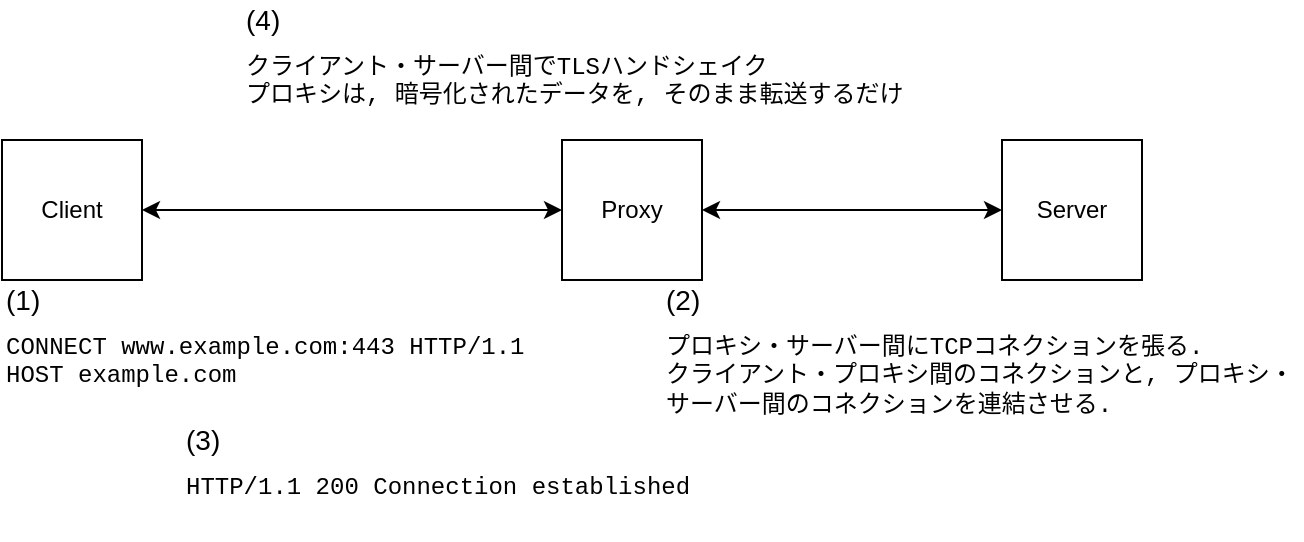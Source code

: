<mxfile version="14.1.8" type="device"><diagram id="xILtM-2fUdVQsdHnzx5K" name="ページ1"><mxGraphModel dx="1632" dy="462" grid="1" gridSize="10" guides="1" tooltips="1" connect="1" arrows="1" fold="1" page="1" pageScale="1" pageWidth="827" pageHeight="1169" math="0" shadow="0"><root><mxCell id="0"/><mxCell id="1" parent="0"/><mxCell id="oym_aRVh0aZXSX_78Zja-1" value="Proxy" style="rounded=0;whiteSpace=wrap;html=1;" vertex="1" parent="1"><mxGeometry x="220" y="400" width="70" height="70" as="geometry"/></mxCell><mxCell id="oym_aRVh0aZXSX_78Zja-2" value="Server" style="rounded=0;whiteSpace=wrap;html=1;" vertex="1" parent="1"><mxGeometry x="440" y="400" width="70" height="70" as="geometry"/></mxCell><mxCell id="oym_aRVh0aZXSX_78Zja-3" value="" style="endArrow=classic;startArrow=classic;html=1;entryX=0;entryY=0.5;entryDx=0;entryDy=0;exitX=1;exitY=0.5;exitDx=0;exitDy=0;" edge="1" parent="1" source="oym_aRVh0aZXSX_78Zja-1" target="oym_aRVh0aZXSX_78Zja-2"><mxGeometry width="50" height="50" relative="1" as="geometry"><mxPoint x="420" y="520" as="sourcePoint"/><mxPoint x="470" y="470" as="targetPoint"/></mxGeometry></mxCell><mxCell id="oym_aRVh0aZXSX_78Zja-4" value="Client" style="rounded=0;whiteSpace=wrap;html=1;" vertex="1" parent="1"><mxGeometry x="-60" y="400" width="70" height="70" as="geometry"/></mxCell><mxCell id="oym_aRVh0aZXSX_78Zja-5" value="" style="endArrow=classic;startArrow=classic;html=1;exitX=1;exitY=0.5;exitDx=0;exitDy=0;entryX=0;entryY=0.5;entryDx=0;entryDy=0;" edge="1" parent="1" source="oym_aRVh0aZXSX_78Zja-4" target="oym_aRVh0aZXSX_78Zja-1"><mxGeometry width="50" height="50" relative="1" as="geometry"><mxPoint x="300" y="490" as="sourcePoint"/><mxPoint x="190" y="490" as="targetPoint"/></mxGeometry></mxCell><mxCell id="oym_aRVh0aZXSX_78Zja-6" value="" style="group" vertex="1" connectable="0" parent="1"><mxGeometry x="-60" y="470" width="270" height="60" as="geometry"/></mxCell><mxCell id="oym_aRVh0aZXSX_78Zja-7" value="CONNECT www.example.com:443 HTTP/1.1&lt;br&gt;HOST example.com" style="text;html=1;strokeColor=none;fillColor=none;align=left;verticalAlign=top;whiteSpace=wrap;rounded=0;fontFamily=Courier New;" vertex="1" parent="oym_aRVh0aZXSX_78Zja-6"><mxGeometry y="20" width="270" height="40" as="geometry"/></mxCell><mxCell id="oym_aRVh0aZXSX_78Zja-8" value="(1)" style="text;html=1;strokeColor=none;fillColor=none;align=left;verticalAlign=middle;whiteSpace=wrap;rounded=0;fontFamily=Helvetica;fontSize=14;" vertex="1" parent="oym_aRVh0aZXSX_78Zja-6"><mxGeometry width="51.429" height="20" as="geometry"/></mxCell><mxCell id="oym_aRVh0aZXSX_78Zja-12" value="" style="group" vertex="1" connectable="0" parent="1"><mxGeometry x="30" y="540" width="260" height="60" as="geometry"/></mxCell><mxCell id="oym_aRVh0aZXSX_78Zja-13" value="HTTP/1.1 200 Connection established" style="text;html=1;strokeColor=none;fillColor=none;align=left;verticalAlign=top;whiteSpace=wrap;rounded=0;fontFamily=Courier New;" vertex="1" parent="oym_aRVh0aZXSX_78Zja-12"><mxGeometry y="20" width="260" height="40" as="geometry"/></mxCell><mxCell id="oym_aRVh0aZXSX_78Zja-14" value="(3)" style="text;html=1;strokeColor=none;fillColor=none;align=left;verticalAlign=middle;whiteSpace=wrap;rounded=0;fontFamily=Helvetica;fontSize=14;" vertex="1" parent="oym_aRVh0aZXSX_78Zja-12"><mxGeometry width="49.524" height="20" as="geometry"/></mxCell><mxCell id="oym_aRVh0aZXSX_78Zja-20" value="" style="group" vertex="1" connectable="0" parent="1"><mxGeometry x="60" y="330" width="360" height="60" as="geometry"/></mxCell><mxCell id="oym_aRVh0aZXSX_78Zja-21" value="クライアント・サーバー間でTLSハンドシェイク&lt;br&gt;プロキシは, 暗号化されたデータを, そのまま転送するだけ" style="text;html=1;strokeColor=none;fillColor=none;align=left;verticalAlign=top;whiteSpace=wrap;rounded=0;fontFamily=Courier New;" vertex="1" parent="oym_aRVh0aZXSX_78Zja-20"><mxGeometry y="20" width="360" height="40" as="geometry"/></mxCell><mxCell id="oym_aRVh0aZXSX_78Zja-22" value="(4)" style="text;html=1;strokeColor=none;fillColor=none;align=left;verticalAlign=middle;whiteSpace=wrap;rounded=0;fontFamily=Helvetica;fontSize=14;" vertex="1" parent="oym_aRVh0aZXSX_78Zja-20"><mxGeometry width="49.524" height="20" as="geometry"/></mxCell><mxCell id="oym_aRVh0aZXSX_78Zja-23" value="" style="group" vertex="1" connectable="0" parent="1"><mxGeometry x="270" y="470" width="320" height="60" as="geometry"/></mxCell><mxCell id="oym_aRVh0aZXSX_78Zja-24" value="プロキシ・サーバー間にTCPコネクションを張る.&lt;br&gt;クライアント・プロキシ間のコネクションと, プロキシ・サーバー間のコネクションを連結させる." style="text;html=1;strokeColor=none;fillColor=none;align=left;verticalAlign=top;whiteSpace=wrap;rounded=0;fontFamily=Courier New;" vertex="1" parent="oym_aRVh0aZXSX_78Zja-23"><mxGeometry y="20" width="320" height="40" as="geometry"/></mxCell><mxCell id="oym_aRVh0aZXSX_78Zja-25" value="(2)" style="text;html=1;strokeColor=none;fillColor=none;align=left;verticalAlign=middle;whiteSpace=wrap;rounded=0;fontFamily=Helvetica;fontSize=14;" vertex="1" parent="oym_aRVh0aZXSX_78Zja-23"><mxGeometry width="59.048" height="20" as="geometry"/></mxCell></root></mxGraphModel></diagram></mxfile>